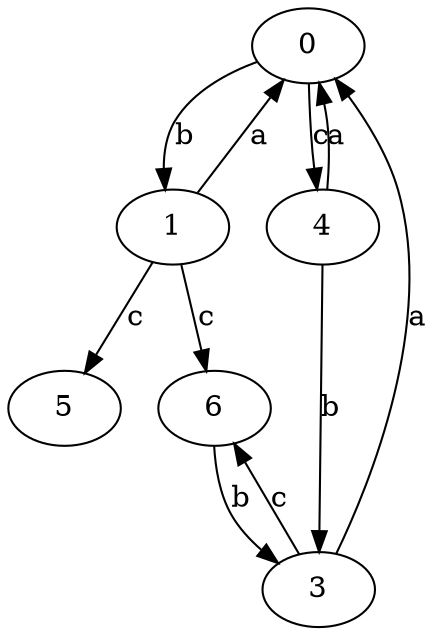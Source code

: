 strict digraph  {
0;
1;
3;
4;
5;
6;
0 -> 1  [label=b];
0 -> 4  [label=c];
1 -> 0  [label=a];
1 -> 5  [label=c];
1 -> 6  [label=c];
3 -> 0  [label=a];
3 -> 6  [label=c];
4 -> 0  [label=a];
4 -> 3  [label=b];
6 -> 3  [label=b];
}
